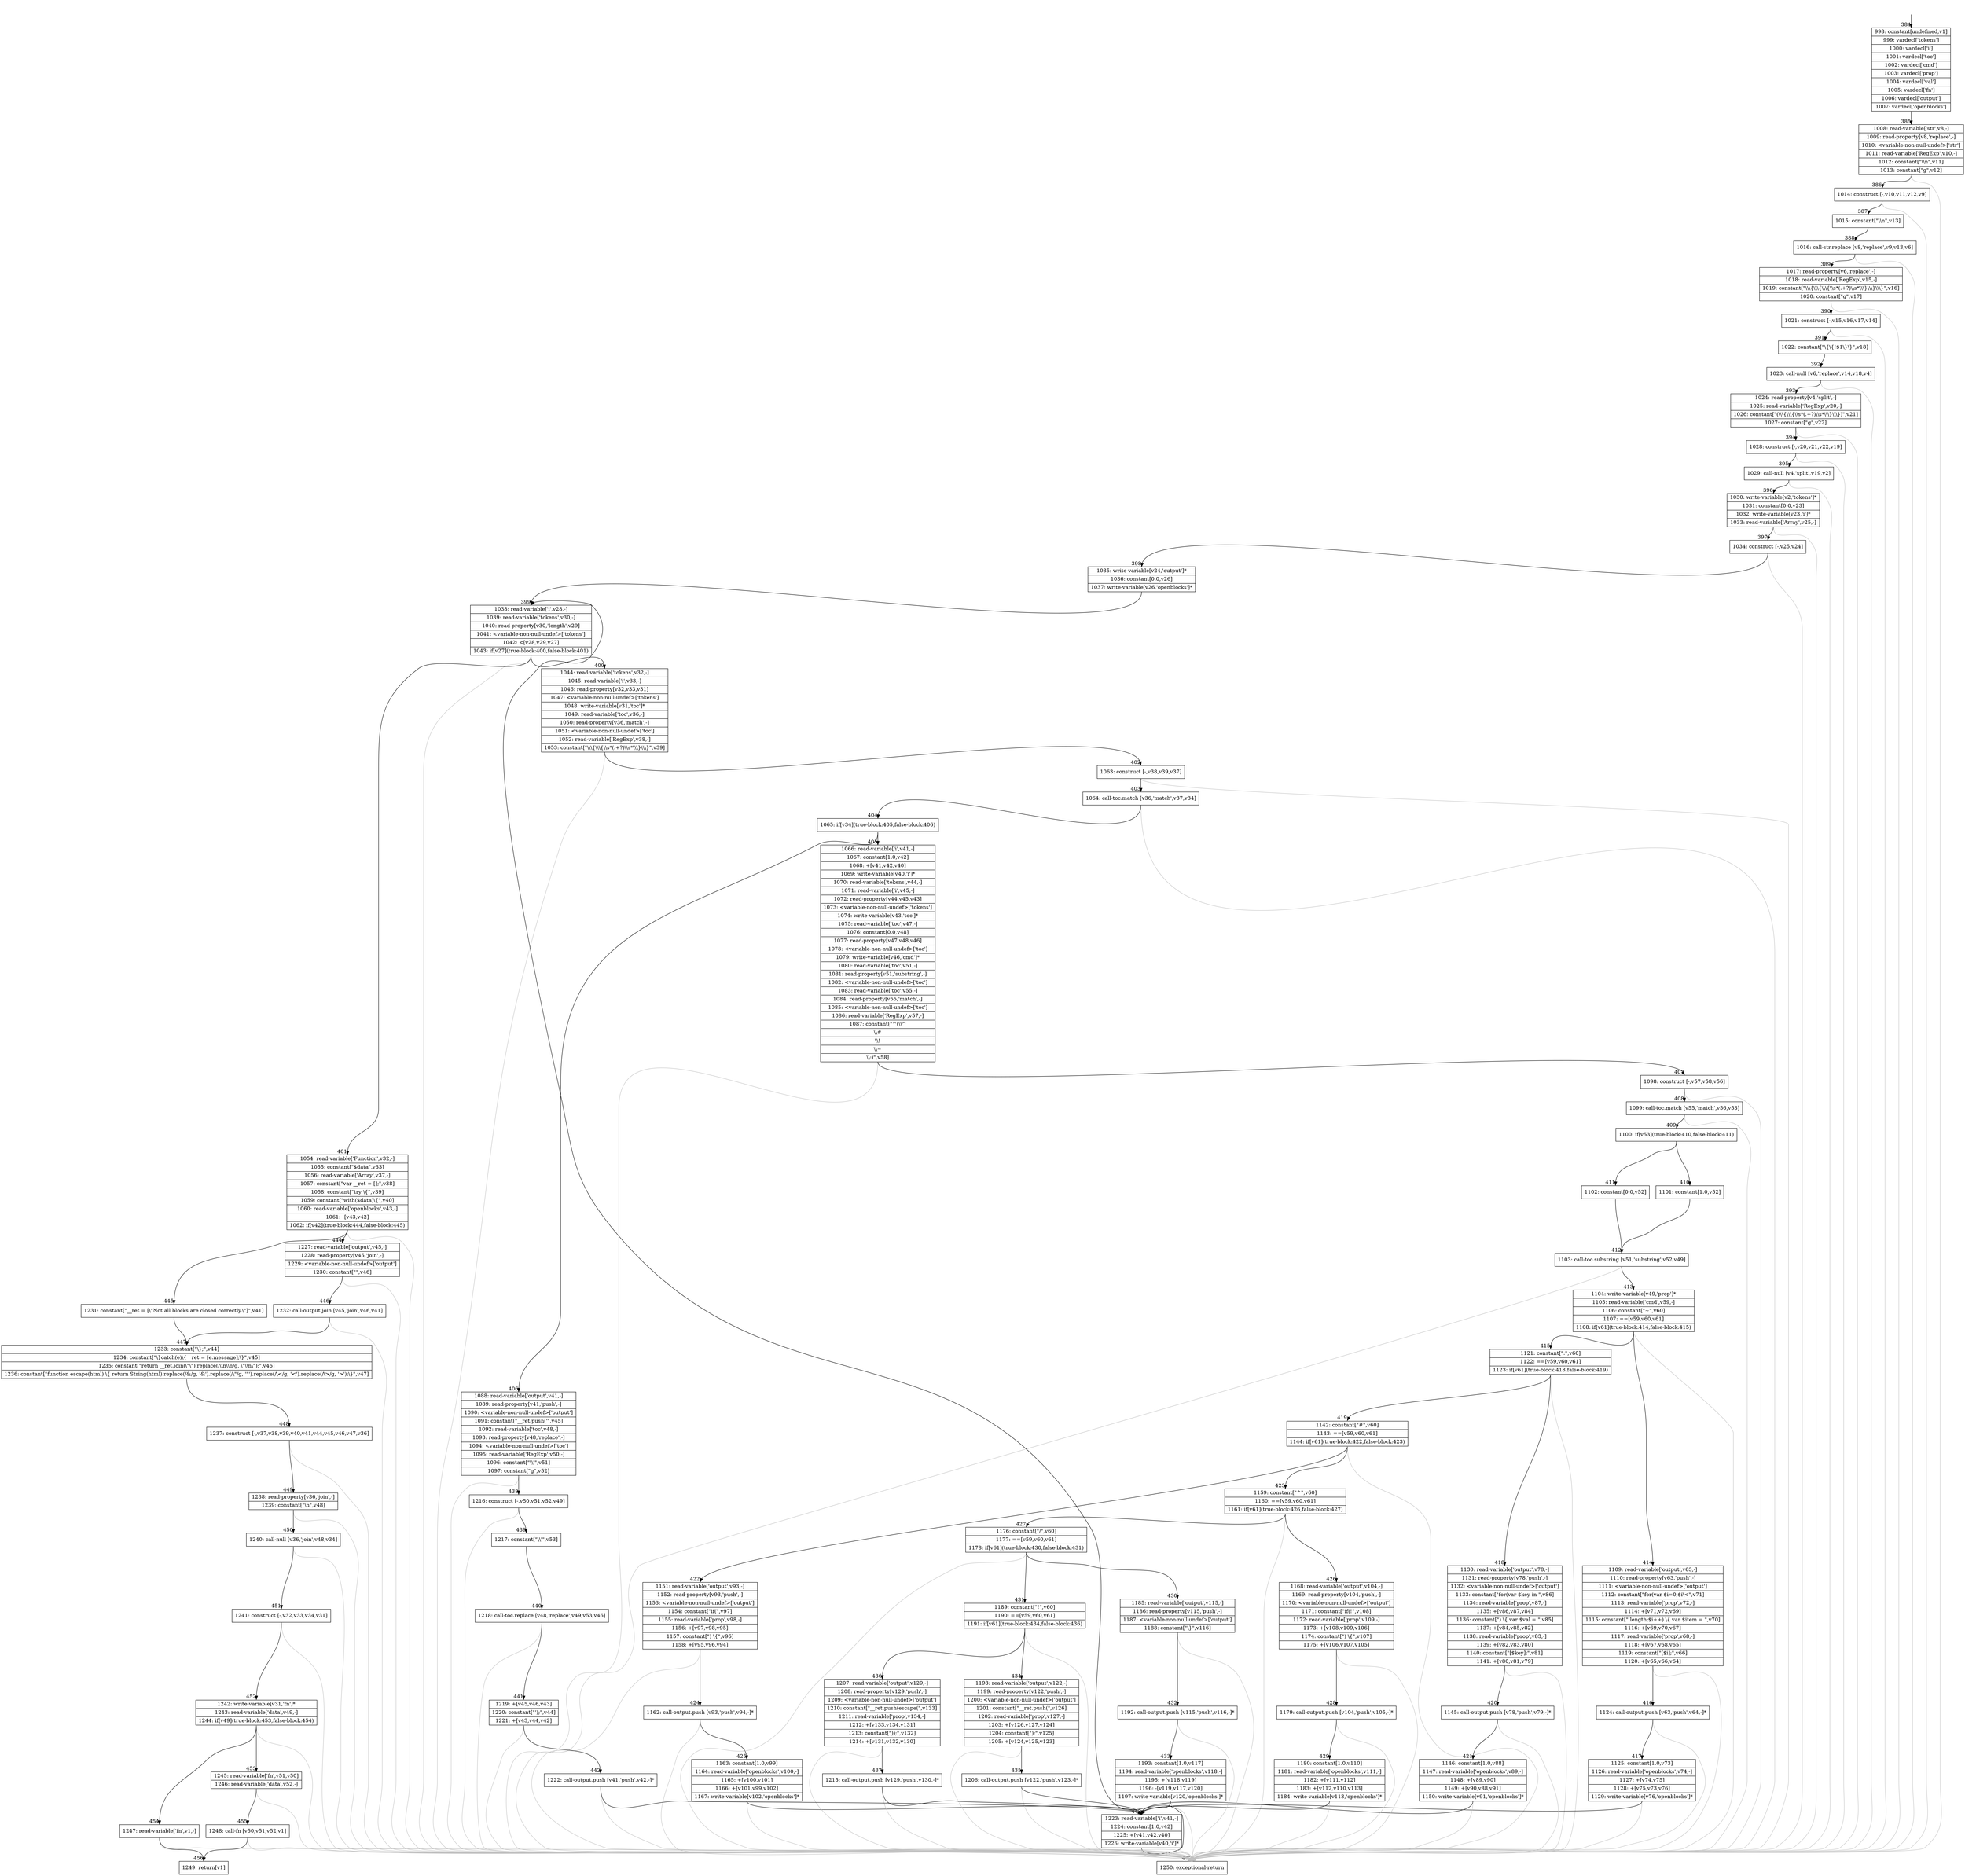 digraph {
rankdir="TD"
BB_entry31[shape=none,label=""];
BB_entry31 -> BB384 [tailport=s, headport=n, headlabel="    384"]
BB384 [shape=record label="{998: constant[undefined,v1]|999: vardecl['tokens']|1000: vardecl['i']|1001: vardecl['toc']|1002: vardecl['cmd']|1003: vardecl['prop']|1004: vardecl['val']|1005: vardecl['fn']|1006: vardecl['output']|1007: vardecl['openblocks']}" ] 
BB384 -> BB385 [tailport=s, headport=n, headlabel="      385"]
BB385 [shape=record label="{1008: read-variable['str',v8,-]|1009: read-property[v8,'replace',-]|1010: \<variable-non-null-undef\>['str']|1011: read-variable['RegExp',v10,-]|1012: constant[\"\\\\n\",v11]|1013: constant[\"g\",v12]}" ] 
BB385 -> BB386 [tailport=s, headport=n, headlabel="      386"]
BB385 -> BB457 [tailport=s, headport=n, color=gray, headlabel="      457"]
BB386 [shape=record label="{1014: construct [-,v10,v11,v12,v9]}" ] 
BB386 -> BB387 [tailport=s, headport=n, headlabel="      387"]
BB386 -> BB457 [tailport=s, headport=n, color=gray]
BB387 [shape=record label="{1015: constant[\"\\\\n\",v13]}" ] 
BB387 -> BB388 [tailport=s, headport=n, headlabel="      388"]
BB388 [shape=record label="{1016: call-str.replace [v8,'replace',v9,v13,v6]}" ] 
BB388 -> BB389 [tailport=s, headport=n, headlabel="      389"]
BB388 -> BB457 [tailport=s, headport=n, color=gray]
BB389 [shape=record label="{1017: read-property[v6,'replace',-]|1018: read-variable['RegExp',v15,-]|1019: constant[\"\\\\\\\{\\\\\\\{\\\\\\\{\\\\s*(.+?)\\\\s*\\\\\\\}\\\\\\\}\\\\\\\}\",v16]|1020: constant[\"g\",v17]}" ] 
BB389 -> BB390 [tailport=s, headport=n, headlabel="      390"]
BB389 -> BB457 [tailport=s, headport=n, color=gray]
BB390 [shape=record label="{1021: construct [-,v15,v16,v17,v14]}" ] 
BB390 -> BB391 [tailport=s, headport=n, headlabel="      391"]
BB390 -> BB457 [tailport=s, headport=n, color=gray]
BB391 [shape=record label="{1022: constant[\"\\\{\\\{!$1\\\}\\\}\",v18]}" ] 
BB391 -> BB392 [tailport=s, headport=n, headlabel="      392"]
BB392 [shape=record label="{1023: call-null [v6,'replace',v14,v18,v4]}" ] 
BB392 -> BB393 [tailport=s, headport=n, headlabel="      393"]
BB392 -> BB457 [tailport=s, headport=n, color=gray]
BB393 [shape=record label="{1024: read-property[v4,'split',-]|1025: read-variable['RegExp',v20,-]|1026: constant[\"(\\\\\\\{\\\\\\\{\\\\s*(.+?)\\\\s*\\\\\\\}\\\\\\\})\",v21]|1027: constant[\"g\",v22]}" ] 
BB393 -> BB394 [tailport=s, headport=n, headlabel="      394"]
BB393 -> BB457 [tailport=s, headport=n, color=gray]
BB394 [shape=record label="{1028: construct [-,v20,v21,v22,v19]}" ] 
BB394 -> BB395 [tailport=s, headport=n, headlabel="      395"]
BB394 -> BB457 [tailport=s, headport=n, color=gray]
BB395 [shape=record label="{1029: call-null [v4,'split',v19,v2]}" ] 
BB395 -> BB396 [tailport=s, headport=n, headlabel="      396"]
BB395 -> BB457 [tailport=s, headport=n, color=gray]
BB396 [shape=record label="{1030: write-variable[v2,'tokens']*|1031: constant[0.0,v23]|1032: write-variable[v23,'i']*|1033: read-variable['Array',v25,-]}" ] 
BB396 -> BB397 [tailport=s, headport=n, headlabel="      397"]
BB396 -> BB457 [tailport=s, headport=n, color=gray]
BB397 [shape=record label="{1034: construct [-,v25,v24]}" ] 
BB397 -> BB398 [tailport=s, headport=n, headlabel="      398"]
BB397 -> BB457 [tailport=s, headport=n, color=gray]
BB398 [shape=record label="{1035: write-variable[v24,'output']*|1036: constant[0.0,v26]|1037: write-variable[v26,'openblocks']*}" ] 
BB398 -> BB399 [tailport=s, headport=n, headlabel="      399"]
BB399 [shape=record label="{1038: read-variable['i',v28,-]|1039: read-variable['tokens',v30,-]|1040: read-property[v30,'length',v29]|1041: \<variable-non-null-undef\>['tokens']|1042: \<[v28,v29,v27]|1043: if[v27](true-block:400,false-block:401)}" ] 
BB399 -> BB400 [tailport=s, headport=n, headlabel="      400"]
BB399 -> BB401 [tailport=s, headport=n, headlabel="      401"]
BB399 -> BB457 [tailport=s, headport=n, color=gray]
BB400 [shape=record label="{1044: read-variable['tokens',v32,-]|1045: read-variable['i',v33,-]|1046: read-property[v32,v33,v31]|1047: \<variable-non-null-undef\>['tokens']|1048: write-variable[v31,'toc']*|1049: read-variable['toc',v36,-]|1050: read-property[v36,'match',-]|1051: \<variable-non-null-undef\>['toc']|1052: read-variable['RegExp',v38,-]|1053: constant[\"\\\\\\\{\\\\\\\{\\\\s*(.+?)\\\\s*\\\\\\\}\\\\\\\}\",v39]}" ] 
BB400 -> BB402 [tailport=s, headport=n, headlabel="      402"]
BB400 -> BB457 [tailport=s, headport=n, color=gray]
BB401 [shape=record label="{1054: read-variable['Function',v32,-]|1055: constant[\"$data\",v33]|1056: read-variable['Array',v37,-]|1057: constant[\"var __ret = [];\",v38]|1058: constant[\"try \\\{\",v39]|1059: constant[\"with($data)\\\{\",v40]|1060: read-variable['openblocks',v43,-]|1061: ![v43,v42]|1062: if[v42](true-block:444,false-block:445)}" ] 
BB401 -> BB444 [tailport=s, headport=n, headlabel="      444"]
BB401 -> BB445 [tailport=s, headport=n, headlabel="      445"]
BB401 -> BB457 [tailport=s, headport=n, color=gray]
BB402 [shape=record label="{1063: construct [-,v38,v39,v37]}" ] 
BB402 -> BB403 [tailport=s, headport=n, headlabel="      403"]
BB402 -> BB457 [tailport=s, headport=n, color=gray]
BB403 [shape=record label="{1064: call-toc.match [v36,'match',v37,v34]}" ] 
BB403 -> BB404 [tailport=s, headport=n, headlabel="      404"]
BB403 -> BB457 [tailport=s, headport=n, color=gray]
BB404 [shape=record label="{1065: if[v34](true-block:405,false-block:406)}" ] 
BB404 -> BB405 [tailport=s, headport=n, headlabel="      405"]
BB404 -> BB406 [tailport=s, headport=n, headlabel="      406"]
BB405 [shape=record label="{1066: read-variable['i',v41,-]|1067: constant[1.0,v42]|1068: +[v41,v42,v40]|1069: write-variable[v40,'i']*|1070: read-variable['tokens',v44,-]|1071: read-variable['i',v45,-]|1072: read-property[v44,v45,v43]|1073: \<variable-non-null-undef\>['tokens']|1074: write-variable[v43,'toc']*|1075: read-variable['toc',v47,-]|1076: constant[0.0,v48]|1077: read-property[v47,v48,v46]|1078: \<variable-non-null-undef\>['toc']|1079: write-variable[v46,'cmd']*|1080: read-variable['toc',v51,-]|1081: read-property[v51,'substring',-]|1082: \<variable-non-null-undef\>['toc']|1083: read-variable['toc',v55,-]|1084: read-property[v55,'match',-]|1085: \<variable-non-null-undef\>['toc']|1086: read-variable['RegExp',v57,-]|1087: constant[\"^(\\\\^|\\\\#|\\\\!|\\\\~|\\\\:)\",v58]}" ] 
BB405 -> BB407 [tailport=s, headport=n, headlabel="      407"]
BB405 -> BB457 [tailport=s, headport=n, color=gray]
BB406 [shape=record label="{1088: read-variable['output',v41,-]|1089: read-property[v41,'push',-]|1090: \<variable-non-null-undef\>['output']|1091: constant[\"__ret.push('\",v45]|1092: read-variable['toc',v48,-]|1093: read-property[v48,'replace',-]|1094: \<variable-non-null-undef\>['toc']|1095: read-variable['RegExp',v50,-]|1096: constant[\"\\\\'\",v51]|1097: constant[\"g\",v52]}" ] 
BB406 -> BB438 [tailport=s, headport=n, headlabel="      438"]
BB406 -> BB457 [tailport=s, headport=n, color=gray]
BB407 [shape=record label="{1098: construct [-,v57,v58,v56]}" ] 
BB407 -> BB408 [tailport=s, headport=n, headlabel="      408"]
BB407 -> BB457 [tailport=s, headport=n, color=gray]
BB408 [shape=record label="{1099: call-toc.match [v55,'match',v56,v53]}" ] 
BB408 -> BB409 [tailport=s, headport=n, headlabel="      409"]
BB408 -> BB457 [tailport=s, headport=n, color=gray]
BB409 [shape=record label="{1100: if[v53](true-block:410,false-block:411)}" ] 
BB409 -> BB410 [tailport=s, headport=n, headlabel="      410"]
BB409 -> BB411 [tailport=s, headport=n, headlabel="      411"]
BB410 [shape=record label="{1101: constant[1.0,v52]}" ] 
BB410 -> BB412 [tailport=s, headport=n, headlabel="      412"]
BB411 [shape=record label="{1102: constant[0.0,v52]}" ] 
BB411 -> BB412 [tailport=s, headport=n]
BB412 [shape=record label="{1103: call-toc.substring [v51,'substring',v52,v49]}" ] 
BB412 -> BB413 [tailport=s, headport=n, headlabel="      413"]
BB412 -> BB457 [tailport=s, headport=n, color=gray]
BB413 [shape=record label="{1104: write-variable[v49,'prop']*|1105: read-variable['cmd',v59,-]|1106: constant[\"~\",v60]|1107: ==[v59,v60,v61]|1108: if[v61](true-block:414,false-block:415)}" ] 
BB413 -> BB414 [tailport=s, headport=n, headlabel="      414"]
BB413 -> BB415 [tailport=s, headport=n, headlabel="      415"]
BB413 -> BB457 [tailport=s, headport=n, color=gray]
BB414 [shape=record label="{1109: read-variable['output',v63,-]|1110: read-property[v63,'push',-]|1111: \<variable-non-null-undef\>['output']|1112: constant[\"for(var $i=0;$i\\\<\",v71]|1113: read-variable['prop',v72,-]|1114: +[v71,v72,v69]|1115: constant[\".length;$i++) \\\{ var $item = \",v70]|1116: +[v69,v70,v67]|1117: read-variable['prop',v68,-]|1118: +[v67,v68,v65]|1119: constant[\"[$i];\",v66]|1120: +[v65,v66,v64]}" ] 
BB414 -> BB416 [tailport=s, headport=n, headlabel="      416"]
BB414 -> BB457 [tailport=s, headport=n, color=gray]
BB415 [shape=record label="{1121: constant[\":\",v60]|1122: ==[v59,v60,v61]|1123: if[v61](true-block:418,false-block:419)}" ] 
BB415 -> BB418 [tailport=s, headport=n, headlabel="      418"]
BB415 -> BB419 [tailport=s, headport=n, headlabel="      419"]
BB415 -> BB457 [tailport=s, headport=n, color=gray]
BB416 [shape=record label="{1124: call-output.push [v63,'push',v64,-]*}" ] 
BB416 -> BB417 [tailport=s, headport=n, headlabel="      417"]
BB416 -> BB457 [tailport=s, headport=n, color=gray]
BB417 [shape=record label="{1125: constant[1.0,v73]|1126: read-variable['openblocks',v74,-]|1127: +[v74,v75]|1128: +[v75,v73,v76]|1129: write-variable[v76,'openblocks']*}" ] 
BB417 -> BB443 [tailport=s, headport=n, headlabel="      443"]
BB417 -> BB457 [tailport=s, headport=n, color=gray]
BB418 [shape=record label="{1130: read-variable['output',v78,-]|1131: read-property[v78,'push',-]|1132: \<variable-non-null-undef\>['output']|1133: constant[\"for(var $key in \",v86]|1134: read-variable['prop',v87,-]|1135: +[v86,v87,v84]|1136: constant[\") \\\{ var $val = \",v85]|1137: +[v84,v85,v82]|1138: read-variable['prop',v83,-]|1139: +[v82,v83,v80]|1140: constant[\"[$key];\",v81]|1141: +[v80,v81,v79]}" ] 
BB418 -> BB420 [tailport=s, headport=n, headlabel="      420"]
BB418 -> BB457 [tailport=s, headport=n, color=gray]
BB419 [shape=record label="{1142: constant[\"#\",v60]|1143: ==[v59,v60,v61]|1144: if[v61](true-block:422,false-block:423)}" ] 
BB419 -> BB422 [tailport=s, headport=n, headlabel="      422"]
BB419 -> BB423 [tailport=s, headport=n, headlabel="      423"]
BB419 -> BB457 [tailport=s, headport=n, color=gray]
BB420 [shape=record label="{1145: call-output.push [v78,'push',v79,-]*}" ] 
BB420 -> BB421 [tailport=s, headport=n, headlabel="      421"]
BB420 -> BB457 [tailport=s, headport=n, color=gray]
BB421 [shape=record label="{1146: constant[1.0,v88]|1147: read-variable['openblocks',v89,-]|1148: +[v89,v90]|1149: +[v90,v88,v91]|1150: write-variable[v91,'openblocks']*}" ] 
BB421 -> BB443 [tailport=s, headport=n]
BB421 -> BB457 [tailport=s, headport=n, color=gray]
BB422 [shape=record label="{1151: read-variable['output',v93,-]|1152: read-property[v93,'push',-]|1153: \<variable-non-null-undef\>['output']|1154: constant[\"if(\",v97]|1155: read-variable['prop',v98,-]|1156: +[v97,v98,v95]|1157: constant[\") \\\{\",v96]|1158: +[v95,v96,v94]}" ] 
BB422 -> BB424 [tailport=s, headport=n, headlabel="      424"]
BB422 -> BB457 [tailport=s, headport=n, color=gray]
BB423 [shape=record label="{1159: constant[\"^\",v60]|1160: ==[v59,v60,v61]|1161: if[v61](true-block:426,false-block:427)}" ] 
BB423 -> BB426 [tailport=s, headport=n, headlabel="      426"]
BB423 -> BB427 [tailport=s, headport=n, headlabel="      427"]
BB423 -> BB457 [tailport=s, headport=n, color=gray]
BB424 [shape=record label="{1162: call-output.push [v93,'push',v94,-]*}" ] 
BB424 -> BB425 [tailport=s, headport=n, headlabel="      425"]
BB424 -> BB457 [tailport=s, headport=n, color=gray]
BB425 [shape=record label="{1163: constant[1.0,v99]|1164: read-variable['openblocks',v100,-]|1165: +[v100,v101]|1166: +[v101,v99,v102]|1167: write-variable[v102,'openblocks']*}" ] 
BB425 -> BB443 [tailport=s, headport=n]
BB425 -> BB457 [tailport=s, headport=n, color=gray]
BB426 [shape=record label="{1168: read-variable['output',v104,-]|1169: read-property[v104,'push',-]|1170: \<variable-non-null-undef\>['output']|1171: constant[\"if(!\",v108]|1172: read-variable['prop',v109,-]|1173: +[v108,v109,v106]|1174: constant[\") \\\{\",v107]|1175: +[v106,v107,v105]}" ] 
BB426 -> BB428 [tailport=s, headport=n, headlabel="      428"]
BB426 -> BB457 [tailport=s, headport=n, color=gray]
BB427 [shape=record label="{1176: constant[\"/\",v60]|1177: ==[v59,v60,v61]|1178: if[v61](true-block:430,false-block:431)}" ] 
BB427 -> BB430 [tailport=s, headport=n, headlabel="      430"]
BB427 -> BB431 [tailport=s, headport=n, headlabel="      431"]
BB427 -> BB457 [tailport=s, headport=n, color=gray]
BB428 [shape=record label="{1179: call-output.push [v104,'push',v105,-]*}" ] 
BB428 -> BB429 [tailport=s, headport=n, headlabel="      429"]
BB428 -> BB457 [tailport=s, headport=n, color=gray]
BB429 [shape=record label="{1180: constant[1.0,v110]|1181: read-variable['openblocks',v111,-]|1182: +[v111,v112]|1183: +[v112,v110,v113]|1184: write-variable[v113,'openblocks']*}" ] 
BB429 -> BB443 [tailport=s, headport=n]
BB429 -> BB457 [tailport=s, headport=n, color=gray]
BB430 [shape=record label="{1185: read-variable['output',v115,-]|1186: read-property[v115,'push',-]|1187: \<variable-non-null-undef\>['output']|1188: constant[\"\\\}\",v116]}" ] 
BB430 -> BB432 [tailport=s, headport=n, headlabel="      432"]
BB430 -> BB457 [tailport=s, headport=n, color=gray]
BB431 [shape=record label="{1189: constant[\"!\",v60]|1190: ==[v59,v60,v61]|1191: if[v61](true-block:434,false-block:436)}" ] 
BB431 -> BB434 [tailport=s, headport=n, headlabel="      434"]
BB431 -> BB436 [tailport=s, headport=n, headlabel="      436"]
BB431 -> BB457 [tailport=s, headport=n, color=gray]
BB432 [shape=record label="{1192: call-output.push [v115,'push',v116,-]*}" ] 
BB432 -> BB433 [tailport=s, headport=n, headlabel="      433"]
BB432 -> BB457 [tailport=s, headport=n, color=gray]
BB433 [shape=record label="{1193: constant[1.0,v117]|1194: read-variable['openblocks',v118,-]|1195: +[v118,v119]|1196: -[v119,v117,v120]|1197: write-variable[v120,'openblocks']*}" ] 
BB433 -> BB443 [tailport=s, headport=n]
BB433 -> BB457 [tailport=s, headport=n, color=gray]
BB434 [shape=record label="{1198: read-variable['output',v122,-]|1199: read-property[v122,'push',-]|1200: \<variable-non-null-undef\>['output']|1201: constant[\"__ret.push(\",v126]|1202: read-variable['prop',v127,-]|1203: +[v126,v127,v124]|1204: constant[\");\",v125]|1205: +[v124,v125,v123]}" ] 
BB434 -> BB435 [tailport=s, headport=n, headlabel="      435"]
BB434 -> BB457 [tailport=s, headport=n, color=gray]
BB435 [shape=record label="{1206: call-output.push [v122,'push',v123,-]*}" ] 
BB435 -> BB443 [tailport=s, headport=n]
BB435 -> BB457 [tailport=s, headport=n, color=gray]
BB436 [shape=record label="{1207: read-variable['output',v129,-]|1208: read-property[v129,'push',-]|1209: \<variable-non-null-undef\>['output']|1210: constant[\"__ret.push(escape(\",v133]|1211: read-variable['prop',v134,-]|1212: +[v133,v134,v131]|1213: constant[\"));\",v132]|1214: +[v131,v132,v130]}" ] 
BB436 -> BB437 [tailport=s, headport=n, headlabel="      437"]
BB436 -> BB457 [tailport=s, headport=n, color=gray]
BB437 [shape=record label="{1215: call-output.push [v129,'push',v130,-]*}" ] 
BB437 -> BB443 [tailport=s, headport=n]
BB437 -> BB457 [tailport=s, headport=n, color=gray]
BB438 [shape=record label="{1216: construct [-,v50,v51,v52,v49]}" ] 
BB438 -> BB439 [tailport=s, headport=n, headlabel="      439"]
BB438 -> BB457 [tailport=s, headport=n, color=gray]
BB439 [shape=record label="{1217: constant[\"\\\\'\",v53]}" ] 
BB439 -> BB440 [tailport=s, headport=n, headlabel="      440"]
BB440 [shape=record label="{1218: call-toc.replace [v48,'replace',v49,v53,v46]}" ] 
BB440 -> BB441 [tailport=s, headport=n, headlabel="      441"]
BB440 -> BB457 [tailport=s, headport=n, color=gray]
BB441 [shape=record label="{1219: +[v45,v46,v43]|1220: constant[\"');\",v44]|1221: +[v43,v44,v42]}" ] 
BB441 -> BB442 [tailport=s, headport=n, headlabel="      442"]
BB441 -> BB457 [tailport=s, headport=n, color=gray]
BB442 [shape=record label="{1222: call-output.push [v41,'push',v42,-]*}" ] 
BB442 -> BB443 [tailport=s, headport=n]
BB442 -> BB457 [tailport=s, headport=n, color=gray]
BB443 [shape=record label="{1223: read-variable['i',v41,-]|1224: constant[1.0,v42]|1225: +[v41,v42,v40]|1226: write-variable[v40,'i']*}" ] 
BB443 -> BB399 [tailport=s, headport=n]
BB443 -> BB457 [tailport=s, headport=n, color=gray]
BB444 [shape=record label="{1227: read-variable['output',v45,-]|1228: read-property[v45,'join',-]|1229: \<variable-non-null-undef\>['output']|1230: constant[\"\",v46]}" ] 
BB444 -> BB446 [tailport=s, headport=n, headlabel="      446"]
BB444 -> BB457 [tailport=s, headport=n, color=gray]
BB445 [shape=record label="{1231: constant[\"__ret = [\\\"Not all blocks are closed correctly.\\\"]\",v41]}" ] 
BB445 -> BB447 [tailport=s, headport=n, headlabel="      447"]
BB446 [shape=record label="{1232: call-output.join [v45,'join',v46,v41]}" ] 
BB446 -> BB447 [tailport=s, headport=n]
BB446 -> BB457 [tailport=s, headport=n, color=gray]
BB447 [shape=record label="{1233: constant[\"\\\};\",v44]|1234: constant[\"\\\}catch(e)\\\{__ret = [e.message];\\\}\",v45]|1235: constant[\"return __ret.join(\\\"\\\").replace(/\\\\n\\\\n/g, \\\"\\\\n\\\");\",v46]|1236: constant[\"function escape(html) \\\{ return String(html).replace(/&/g, '&amp;').replace(/\\\"/g, '&quot;').replace(/\\\</g, '&lt;').replace(/\\\>/g, '&gt;');\\\}\",v47]}" ] 
BB447 -> BB448 [tailport=s, headport=n, headlabel="      448"]
BB448 [shape=record label="{1237: construct [-,v37,v38,v39,v40,v41,v44,v45,v46,v47,v36]}" ] 
BB448 -> BB449 [tailport=s, headport=n, headlabel="      449"]
BB448 -> BB457 [tailport=s, headport=n, color=gray]
BB449 [shape=record label="{1238: read-property[v36,'join',-]|1239: constant[\"\\n\",v48]}" ] 
BB449 -> BB450 [tailport=s, headport=n, headlabel="      450"]
BB449 -> BB457 [tailport=s, headport=n, color=gray]
BB450 [shape=record label="{1240: call-null [v36,'join',v48,v34]}" ] 
BB450 -> BB451 [tailport=s, headport=n, headlabel="      451"]
BB450 -> BB457 [tailport=s, headport=n, color=gray]
BB451 [shape=record label="{1241: construct [-,v32,v33,v34,v31]}" ] 
BB451 -> BB452 [tailport=s, headport=n, headlabel="      452"]
BB451 -> BB457 [tailport=s, headport=n, color=gray]
BB452 [shape=record label="{1242: write-variable[v31,'fn']*|1243: read-variable['data',v49,-]|1244: if[v49](true-block:453,false-block:454)}" ] 
BB452 -> BB453 [tailport=s, headport=n, headlabel="      453"]
BB452 -> BB454 [tailport=s, headport=n, headlabel="      454"]
BB452 -> BB457 [tailport=s, headport=n, color=gray]
BB453 [shape=record label="{1245: read-variable['fn',v51,v50]|1246: read-variable['data',v52,-]}" ] 
BB453 -> BB455 [tailport=s, headport=n, headlabel="      455"]
BB453 -> BB457 [tailport=s, headport=n, color=gray]
BB454 [shape=record label="{1247: read-variable['fn',v1,-]}" ] 
BB454 -> BB456 [tailport=s, headport=n, headlabel="      456"]
BB454 -> BB457 [tailport=s, headport=n, color=gray]
BB455 [shape=record label="{1248: call-fn [v50,v51,v52,v1]}" ] 
BB455 -> BB456 [tailport=s, headport=n]
BB455 -> BB457 [tailport=s, headport=n, color=gray]
BB456 [shape=record label="{1249: return[v1]}" ] 
BB457 [shape=record label="{1250: exceptional-return}" ] 
//#$~ 347
}
